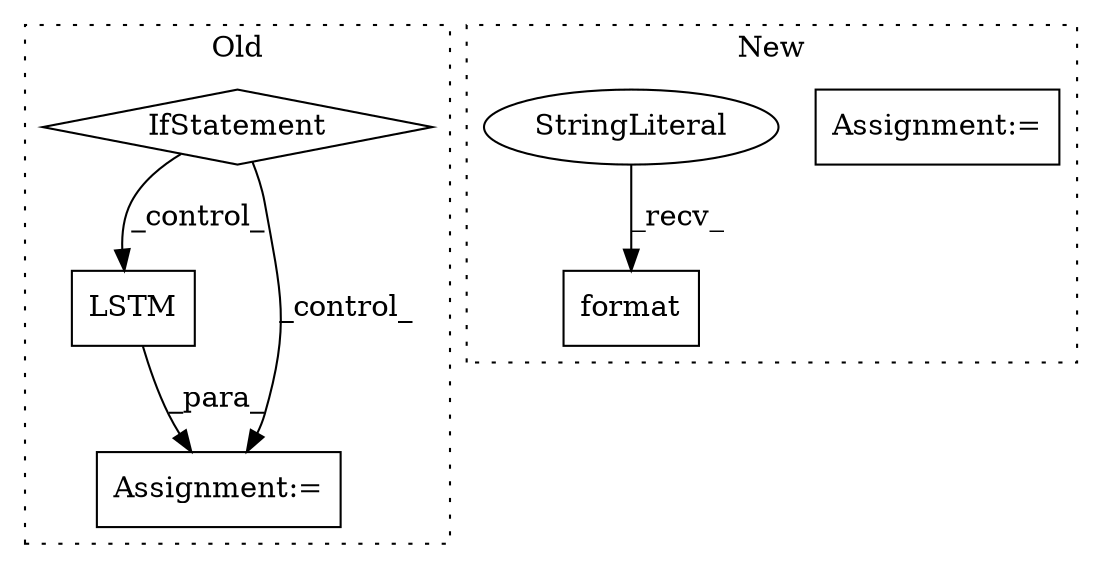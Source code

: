 digraph G {
subgraph cluster0 {
1 [label="LSTM" a="32" s="1501,1514" l="5,1" shape="box"];
3 [label="IfStatement" a="25" s="1456,1478" l="4,2" shape="diamond"];
6 [label="Assignment:=" a="7" s="1500" l="1" shape="box"];
label = "Old";
style="dotted";
}
subgraph cluster1 {
2 [label="format" a="32" s="1920,1928" l="7,1" shape="box"];
4 [label="Assignment:=" a="7" s="1939" l="1" shape="box"];
5 [label="StringLiteral" a="45" s="1908" l="11" shape="ellipse"];
label = "New";
style="dotted";
}
1 -> 6 [label="_para_"];
3 -> 1 [label="_control_"];
3 -> 6 [label="_control_"];
5 -> 2 [label="_recv_"];
}